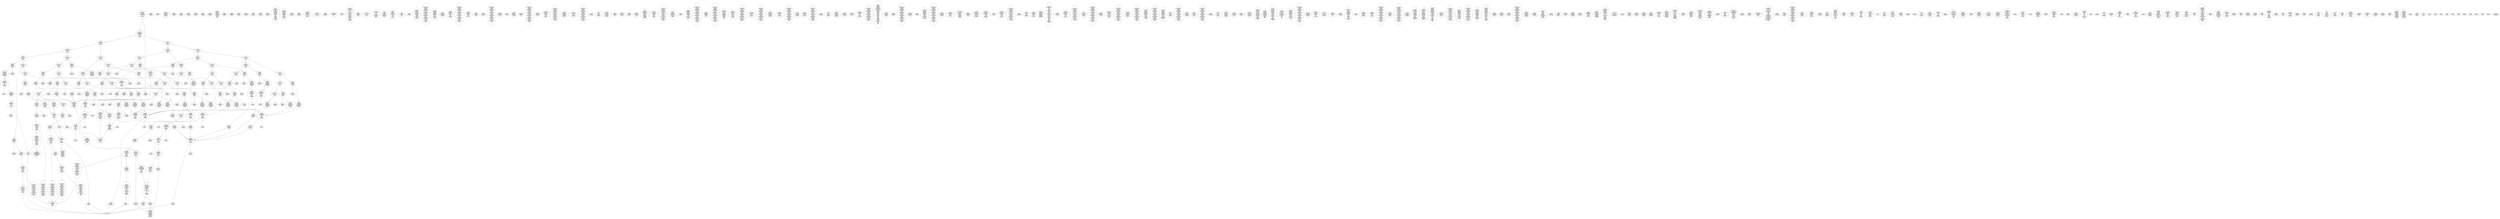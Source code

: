 /* Generated by GvGen v.1.0 (https://www.github.com/stricaud/gvgen) */

digraph G {
compound=true;
   node1 [label="[anywhere]"];
   node2 [label="# 0x0
PUSHX Data
PUSHX Data
MSTORE
PUSHX LogicData
CALLDATASIZE
LT
PUSHX Data
JUMPI
"];
   node3 [label="# 0xd
PUSHX Data
CALLDATALOAD
PUSHX BitData
SHR
PUSHX LogicData
GT
PUSHX Data
JUMPI
"];
   node4 [label="# 0x1e
PUSHX LogicData
GT
PUSHX Data
JUMPI
"];
   node5 [label="# 0x29
PUSHX LogicData
GT
PUSHX Data
JUMPI
"];
   node6 [label="# 0x34
PUSHX LogicData
GT
PUSHX Data
JUMPI
"];
   node7 [label="# 0x3f
PUSHX LogicData
EQ
PUSHX Data
JUMPI
"];
   node8 [label="# 0x4a
PUSHX LogicData
EQ
PUSHX Data
JUMPI
"];
   node9 [label="# 0x55
PUSHX LogicData
EQ
PUSHX Data
JUMPI
"];
   node10 [label="# 0x60
PUSHX Data
REVERT
"];
   node11 [label="# 0x64
JUMPDEST
PUSHX LogicData
EQ
PUSHX Data
JUMPI
"];
   node12 [label="# 0x70
PUSHX LogicData
EQ
PUSHX Data
JUMPI
"];
   node13 [label="# 0x7b
PUSHX Data
REVERT
"];
   node14 [label="# 0x7f
JUMPDEST
PUSHX LogicData
EQ
PUSHX Data
JUMPI
"];
   node15 [label="# 0x8b
PUSHX LogicData
EQ
PUSHX Data
JUMPI
"];
   node16 [label="# 0x96
PUSHX LogicData
EQ
PUSHX Data
JUMPI
"];
   node17 [label="# 0xa1
PUSHX LogicData
EQ
PUSHX Data
JUMPI
"];
   node18 [label="# 0xac
PUSHX Data
REVERT
"];
   node19 [label="# 0xb0
JUMPDEST
PUSHX LogicData
GT
PUSHX Data
JUMPI
"];
   node20 [label="# 0xbc
PUSHX LogicData
EQ
PUSHX Data
JUMPI
"];
   node21 [label="# 0xc7
PUSHX LogicData
EQ
PUSHX Data
JUMPI
"];
   node22 [label="# 0xd2
PUSHX LogicData
EQ
PUSHX Data
JUMPI
"];
   node23 [label="# 0xdd
PUSHX LogicData
EQ
PUSHX Data
JUMPI
"];
   node24 [label="# 0xe8
PUSHX Data
REVERT
"];
   node25 [label="# 0xec
JUMPDEST
PUSHX LogicData
EQ
PUSHX Data
JUMPI
"];
   node26 [label="# 0xf8
PUSHX LogicData
EQ
PUSHX Data
JUMPI
"];
   node27 [label="# 0x103
PUSHX LogicData
EQ
PUSHX Data
JUMPI
"];
   node28 [label="# 0x10e
PUSHX LogicData
EQ
PUSHX Data
JUMPI
"];
   node29 [label="# 0x119
PUSHX Data
REVERT
"];
   node30 [label="# 0x11d
JUMPDEST
PUSHX LogicData
GT
PUSHX Data
JUMPI
"];
   node31 [label="# 0x129
PUSHX LogicData
GT
PUSHX Data
JUMPI
"];
   node32 [label="# 0x134
PUSHX LogicData
EQ
PUSHX Data
JUMPI
"];
   node33 [label="# 0x13f
PUSHX LogicData
EQ
PUSHX Data
JUMPI
"];
   node34 [label="# 0x14a
PUSHX LogicData
EQ
PUSHX Data
JUMPI
"];
   node35 [label="# 0x155
PUSHX LogicData
EQ
PUSHX Data
JUMPI
"];
   node36 [label="# 0x160
PUSHX Data
REVERT
"];
   node37 [label="# 0x164
JUMPDEST
PUSHX LogicData
EQ
PUSHX Data
JUMPI
"];
   node38 [label="# 0x170
PUSHX LogicData
EQ
PUSHX Data
JUMPI
"];
   node39 [label="# 0x17b
PUSHX LogicData
EQ
PUSHX Data
JUMPI
"];
   node40 [label="# 0x186
PUSHX LogicData
EQ
PUSHX Data
JUMPI
"];
   node41 [label="# 0x191
PUSHX Data
REVERT
"];
   node42 [label="# 0x195
JUMPDEST
PUSHX LogicData
GT
PUSHX Data
JUMPI
"];
   node43 [label="# 0x1a1
PUSHX LogicData
EQ
PUSHX Data
JUMPI
"];
   node44 [label="# 0x1ac
PUSHX LogicData
EQ
PUSHX Data
JUMPI
"];
   node45 [label="# 0x1b7
PUSHX LogicData
EQ
PUSHX Data
JUMPI
"];
   node46 [label="# 0x1c2
PUSHX LogicData
EQ
PUSHX Data
JUMPI
"];
   node47 [label="# 0x1cd
PUSHX Data
REVERT
"];
   node48 [label="# 0x1d1
JUMPDEST
PUSHX LogicData
EQ
PUSHX Data
JUMPI
"];
   node49 [label="# 0x1dd
PUSHX LogicData
EQ
PUSHX Data
JUMPI
"];
   node50 [label="# 0x1e8
PUSHX LogicData
EQ
PUSHX Data
JUMPI
"];
   node51 [label="# 0x1f3
PUSHX LogicData
EQ
PUSHX Data
JUMPI
"];
   node52 [label="# 0x1fe
JUMPDEST
PUSHX Data
REVERT
"];
   node53 [label="# 0x203
JUMPDEST
CALLVALUE
ISZERO
PUSHX Data
JUMPI
"];
   node54 [label="# 0x20b
PUSHX Data
REVERT
"];
   node55 [label="# 0x20f
JUMPDEST
PUSHX Data
PUSHX Data
CALLDATASIZE
PUSHX Data
PUSHX Data
JUMP
"];
   node56 [label="# 0x21e
JUMPDEST
PUSHX Data
JUMP
"];
   node57 [label="# 0x223
JUMPDEST
PUSHX MemData
MLOAD
ISZERO
ISZERO
MSTORE
PUSHX ArithData
ADD
"];
   node58 [label="# 0x22f
JUMPDEST
PUSHX MemData
MLOAD
SUB
RETURN
"];
   node59 [label="# 0x238
JUMPDEST
CALLVALUE
ISZERO
PUSHX Data
JUMPI
"];
   node60 [label="# 0x240
PUSHX Data
REVERT
"];
   node61 [label="# 0x244
JUMPDEST
PUSHX Data
PUSHX Data
JUMP
"];
   node62 [label="# 0x24d
JUMPDEST
STOP
"];
   node63 [label="# 0x24f
JUMPDEST
CALLVALUE
ISZERO
PUSHX Data
JUMPI
"];
   node64 [label="# 0x257
PUSHX Data
REVERT
"];
   node65 [label="# 0x25b
JUMPDEST
PUSHX Data
PUSHX Data
JUMP
"];
   node66 [label="# 0x264
JUMPDEST
PUSHX MemData
MLOAD
PUSHX Data
PUSHX Data
JUMP
"];
   node67 [label="# 0x271
JUMPDEST
CALLVALUE
ISZERO
PUSHX Data
JUMPI
"];
   node68 [label="# 0x279
PUSHX Data
REVERT
"];
   node69 [label="# 0x27d
JUMPDEST
PUSHX Data
PUSHX Data
CALLDATASIZE
PUSHX Data
PUSHX Data
JUMP
"];
   node70 [label="# 0x28c
JUMPDEST
PUSHX Data
JUMP
"];
   node71 [label="# 0x291
JUMPDEST
PUSHX MemData
MLOAD
PUSHX BitData
AND
MSTORE
PUSHX ArithData
ADD
PUSHX Data
JUMP
"];
   node72 [label="# 0x2b6
JUMPDEST
CALLVALUE
ISZERO
PUSHX Data
JUMPI
"];
   node73 [label="# 0x2be
PUSHX Data
REVERT
"];
   node74 [label="# 0x2c2
JUMPDEST
PUSHX Data
PUSHX Data
CALLDATASIZE
PUSHX Data
PUSHX Data
JUMP
"];
   node75 [label="# 0x2d1
JUMPDEST
PUSHX Data
JUMP
"];
   node76 [label="# 0x2d6
JUMPDEST
CALLVALUE
ISZERO
PUSHX Data
JUMPI
"];
   node77 [label="# 0x2de
PUSHX Data
REVERT
"];
   node78 [label="# 0x2e2
JUMPDEST
PUSHX Data
PUSHX Data
JUMP
"];
   node79 [label="# 0x2eb
JUMPDEST
PUSHX MemData
MLOAD
MSTORE
PUSHX ArithData
ADD
PUSHX Data
JUMP
"];
   node80 [label="# 0x2f9
JUMPDEST
CALLVALUE
ISZERO
PUSHX Data
JUMPI
"];
   node81 [label="# 0x301
PUSHX Data
REVERT
"];
   node82 [label="# 0x305
JUMPDEST
PUSHX Data
PUSHX StorData
SLOAD
JUMP
"];
   node83 [label="# 0x30f
JUMPDEST
CALLVALUE
ISZERO
PUSHX Data
JUMPI
"];
   node84 [label="# 0x317
PUSHX Data
REVERT
"];
   node85 [label="# 0x31b
JUMPDEST
PUSHX Data
PUSHX Data
CALLDATASIZE
PUSHX Data
PUSHX Data
JUMP
"];
   node86 [label="# 0x32a
JUMPDEST
PUSHX Data
JUMP
"];
   node87 [label="# 0x32f
JUMPDEST
CALLVALUE
ISZERO
PUSHX Data
JUMPI
"];
   node88 [label="# 0x337
PUSHX Data
REVERT
"];
   node89 [label="# 0x33b
JUMPDEST
PUSHX Data
PUSHX Data
JUMP
"];
   node90 [label="# 0x345
JUMPDEST
CALLVALUE
ISZERO
PUSHX Data
JUMPI
"];
   node91 [label="# 0x34d
PUSHX Data
REVERT
"];
   node92 [label="# 0x351
JUMPDEST
PUSHX Data
PUSHX Data
CALLDATASIZE
PUSHX Data
PUSHX Data
JUMP
"];
   node93 [label="# 0x360
JUMPDEST
PUSHX Data
JUMP
"];
   node94 [label="# 0x365
JUMPDEST
CALLVALUE
ISZERO
PUSHX Data
JUMPI
"];
   node95 [label="# 0x36d
PUSHX Data
REVERT
"];
   node96 [label="# 0x371
JUMPDEST
PUSHX Data
PUSHX Data
JUMP
"];
   node97 [label="# 0x37a
JUMPDEST
CALLVALUE
ISZERO
PUSHX Data
JUMPI
"];
   node98 [label="# 0x382
PUSHX Data
REVERT
"];
   node99 [label="# 0x386
JUMPDEST
PUSHX Data
PUSHX Data
JUMP
"];
   node100 [label="# 0x38f
JUMPDEST
CALLVALUE
ISZERO
PUSHX Data
JUMPI
"];
   node101 [label="# 0x397
PUSHX Data
REVERT
"];
   node102 [label="# 0x39b
JUMPDEST
PUSHX Data
PUSHX Data
CALLDATASIZE
PUSHX Data
PUSHX Data
JUMP
"];
   node103 [label="# 0x3aa
JUMPDEST
PUSHX Data
JUMP
"];
   node104 [label="# 0x3af
JUMPDEST
CALLVALUE
ISZERO
PUSHX Data
JUMPI
"];
   node105 [label="# 0x3b7
PUSHX Data
REVERT
"];
   node106 [label="# 0x3bb
JUMPDEST
PUSHX Data
PUSHX Data
CALLDATASIZE
PUSHX Data
PUSHX Data
JUMP
"];
   node107 [label="# 0x3ca
JUMPDEST
PUSHX Data
JUMP
"];
   node108 [label="# 0x3cf
JUMPDEST
CALLVALUE
ISZERO
PUSHX Data
JUMPI
"];
   node109 [label="# 0x3d7
PUSHX Data
REVERT
"];
   node110 [label="# 0x3db
JUMPDEST
PUSHX Data
PUSHX Data
CALLDATASIZE
PUSHX Data
PUSHX Data
JUMP
"];
   node111 [label="# 0x3ea
JUMPDEST
PUSHX Data
PUSHX Data
MSTORE
PUSHX Data
MSTORE
PUSHX Data
SHA3
SLOAD
JUMP
"];
   node112 [label="# 0x3fc
JUMPDEST
CALLVALUE
ISZERO
PUSHX Data
JUMPI
"];
   node113 [label="# 0x404
PUSHX Data
REVERT
"];
   node114 [label="# 0x408
JUMPDEST
PUSHX StorData
SLOAD
PUSHX Data
DIV
PUSHX BitData
AND
PUSHX Data
JUMP
"];
   node115 [label="# 0x42c
JUMPDEST
CALLVALUE
ISZERO
PUSHX Data
JUMPI
"];
   node116 [label="# 0x434
PUSHX Data
REVERT
"];
   node117 [label="# 0x438
JUMPDEST
PUSHX Data
PUSHX Data
CALLDATASIZE
PUSHX Data
PUSHX Data
JUMP
"];
   node118 [label="# 0x447
JUMPDEST
PUSHX Data
JUMP
"];
   node119 [label="# 0x44c
JUMPDEST
CALLVALUE
ISZERO
PUSHX Data
JUMPI
"];
   node120 [label="# 0x454
PUSHX Data
REVERT
"];
   node121 [label="# 0x458
JUMPDEST
PUSHX Data
PUSHX Data
JUMP
"];
   node122 [label="# 0x467
JUMPDEST
CALLVALUE
ISZERO
PUSHX Data
JUMPI
"];
   node123 [label="# 0x46f
PUSHX Data
REVERT
"];
   node124 [label="# 0x473
JUMPDEST
PUSHX Data
PUSHX Data
CALLDATASIZE
PUSHX Data
PUSHX Data
JUMP
"];
   node125 [label="# 0x482
JUMPDEST
PUSHX Data
JUMP
"];
   node126 [label="# 0x487
JUMPDEST
CALLVALUE
ISZERO
PUSHX Data
JUMPI
"];
   node127 [label="# 0x48f
PUSHX Data
REVERT
"];
   node128 [label="# 0x493
JUMPDEST
PUSHX Data
PUSHX Data
JUMP
"];
   node129 [label="# 0x49c
JUMPDEST
CALLVALUE
ISZERO
PUSHX Data
JUMPI
"];
   node130 [label="# 0x4a4
PUSHX Data
REVERT
"];
   node131 [label="# 0x4a8
JUMPDEST
PUSHX StorData
SLOAD
PUSHX BitData
AND
PUSHX Data
JUMP
"];
   node132 [label="# 0x4c7
JUMPDEST
CALLVALUE
ISZERO
PUSHX Data
JUMPI
"];
   node133 [label="# 0x4cf
PUSHX Data
REVERT
"];
   node134 [label="# 0x4d3
JUMPDEST
PUSHX Data
PUSHX Data
JUMP
"];
   node135 [label="# 0x4dc
JUMPDEST
PUSHX Data
PUSHX Data
CALLDATASIZE
PUSHX Data
PUSHX Data
JUMP
"];
   node136 [label="# 0x4ea
JUMPDEST
PUSHX Data
JUMP
"];
   node137 [label="# 0x4ef
JUMPDEST
CALLVALUE
ISZERO
PUSHX Data
JUMPI
"];
   node138 [label="# 0x4f7
PUSHX Data
REVERT
"];
   node139 [label="# 0x4fb
JUMPDEST
PUSHX Data
PUSHX Data
CALLDATASIZE
PUSHX Data
PUSHX Data
JUMP
"];
   node140 [label="# 0x50a
JUMPDEST
PUSHX Data
JUMP
"];
   node141 [label="# 0x50f
JUMPDEST
CALLVALUE
ISZERO
PUSHX Data
JUMPI
"];
   node142 [label="# 0x517
PUSHX Data
REVERT
"];
   node143 [label="# 0x51b
JUMPDEST
PUSHX StorData
SLOAD
PUSHX Data
PUSHX BitData
AND
JUMP
"];
   node144 [label="# 0x529
JUMPDEST
CALLVALUE
ISZERO
PUSHX Data
JUMPI
"];
   node145 [label="# 0x531
PUSHX Data
REVERT
"];
   node146 [label="# 0x535
JUMPDEST
PUSHX Data
PUSHX Data
CALLDATASIZE
PUSHX Data
PUSHX Data
JUMP
"];
   node147 [label="# 0x544
JUMPDEST
PUSHX Data
JUMP
"];
   node148 [label="# 0x549
JUMPDEST
CALLVALUE
ISZERO
PUSHX Data
JUMPI
"];
   node149 [label="# 0x551
PUSHX Data
REVERT
"];
   node150 [label="# 0x555
JUMPDEST
PUSHX Data
PUSHX Data
CALLDATASIZE
PUSHX Data
PUSHX Data
JUMP
"];
   node151 [label="# 0x564
JUMPDEST
PUSHX Data
JUMP
"];
   node152 [label="# 0x569
JUMPDEST
CALLVALUE
ISZERO
PUSHX Data
JUMPI
"];
   node153 [label="# 0x571
PUSHX Data
REVERT
"];
   node154 [label="# 0x575
JUMPDEST
PUSHX Data
PUSHX Data
CALLDATASIZE
PUSHX Data
PUSHX Data
JUMP
"];
   node155 [label="# 0x584
JUMPDEST
PUSHX Data
JUMP
"];
   node156 [label="# 0x589
JUMPDEST
CALLVALUE
ISZERO
PUSHX Data
JUMPI
"];
   node157 [label="# 0x591
PUSHX Data
REVERT
"];
   node158 [label="# 0x595
JUMPDEST
PUSHX Data
PUSHX Data
CALLDATASIZE
PUSHX Data
PUSHX Data
JUMP
"];
   node159 [label="# 0x5a4
JUMPDEST
PUSHX BitData
AND
PUSHX Data
MSTORE
PUSHX Data
PUSHX Data
MSTORE
PUSHX Data
SHA3
AND
MSTORE
MSTORE
SHA3
SLOAD
PUSHX BitData
AND
JUMP
"];
   node160 [label="# 0x5df
JUMPDEST
CALLVALUE
ISZERO
PUSHX Data
JUMPI
"];
   node161 [label="# 0x5e7
PUSHX Data
REVERT
"];
   node162 [label="# 0x5eb
JUMPDEST
PUSHX Data
PUSHX Data
JUMP
"];
   node163 [label="# 0x5f4
JUMPDEST
CALLVALUE
ISZERO
PUSHX Data
JUMPI
"];
   node164 [label="# 0x5fc
PUSHX Data
REVERT
"];
   node165 [label="# 0x600
JUMPDEST
PUSHX Data
PUSHX Data
CALLDATASIZE
PUSHX Data
PUSHX Data
JUMP
"];
   node166 [label="# 0x60f
JUMPDEST
PUSHX Data
PUSHX Data
MSTORE
PUSHX Data
MSTORE
PUSHX Data
SHA3
SLOAD
PUSHX BitData
AND
JUMP
"];
   node167 [label="# 0x624
JUMPDEST
CALLVALUE
ISZERO
PUSHX Data
JUMPI
"];
   node168 [label="# 0x62c
PUSHX Data
REVERT
"];
   node169 [label="# 0x630
JUMPDEST
PUSHX Data
PUSHX Data
CALLDATASIZE
PUSHX Data
PUSHX Data
JUMP
"];
   node170 [label="# 0x63f
JUMPDEST
PUSHX Data
JUMP
"];
   node171 [label="# 0x644
JUMPDEST
PUSHX Data
PUSHX Data
CALLDATASIZE
PUSHX Data
PUSHX Data
JUMP
"];
   node172 [label="# 0x652
JUMPDEST
PUSHX Data
JUMP
"];
   node173 [label="# 0x657
JUMPDEST
PUSHX Data
PUSHX BitData
AND
PUSHX LogicData
EQ
PUSHX Data
JUMPI
"];
   node174 [label="# 0x6a4
PUSHX BitData
AND
PUSHX LogicData
EQ
"];
   node175 [label="# 0x6ea
JUMPDEST
PUSHX Data
JUMPI
"];
   node176 [label="# 0x6f0
PUSHX LogicData
PUSHX BitData
AND
EQ
"];
   node177 [label="# 0x736
JUMPDEST
JUMP
"];
   node178 [label="# 0x73c
JUMPDEST
PUSHX StorData
SLOAD
PUSHX BitData
AND
CALLER
EQ
PUSHX Data
JUMPI
"];
   node179 [label="# 0x75c
PUSHX MemData
MLOAD
PUSHX Data
MSTORE
PUSHX Data
PUSHX ArithData
ADD
MSTORE
PUSHX ArithData
ADD
MSTORE
PUSHX Data
PUSHX ArithData
ADD
MSTORE
PUSHX ArithData
ADD
"];
   node180 [label="# 0x7b9
JUMPDEST
PUSHX MemData
MLOAD
SUB
REVERT
"];
   node181 [label="# 0x7c2
JUMPDEST
PUSHX StorData
SLOAD
PUSHX BitData
AND
PUSHX BitData
OR
SSTORE
JUMP
"];
   node182 [label="# 0x7ef
JUMPDEST
PUSHX Data
PUSHX StorData
SLOAD
PUSHX Data
PUSHX Data
JUMP
"];
   node183 [label="# 0x7fe
JUMPDEST
PUSHX ArithData
ADD
PUSHX ArithData
DIV
MUL
PUSHX ArithData
ADD
PUSHX MemData
MLOAD
ADD
PUSHX Data
MSTORE
MSTORE
PUSHX ArithData
ADD
SLOAD
PUSHX Data
PUSHX Data
JUMP
"];
   node184 [label="# 0x82a
JUMPDEST
ISZERO
PUSHX Data
JUMPI
"];
   node185 [label="# 0x831
PUSHX LogicData
LT
PUSHX Data
JUMPI
"];
   node186 [label="# 0x839
PUSHX ArithData
SLOAD
DIV
MUL
MSTORE
PUSHX ArithData
ADD
PUSHX Data
JUMP
"];
   node187 [label="# 0x84c
JUMPDEST
ADD
PUSHX Data
MSTORE
PUSHX Data
PUSHX Data
SHA3
"];
   node188 [label="# 0x85a
JUMPDEST
SLOAD
MSTORE
PUSHX ArithData
ADD
PUSHX ArithData
ADD
GT
PUSHX Data
JUMPI
"];
   node189 [label="# 0x86e
SUB
PUSHX BitData
AND
ADD
"];
   node190 [label="# 0x877
JUMPDEST
JUMP
"];
   node191 [label="# 0x881
JUMPDEST
PUSHX Data
MSTORE
PUSHX Data
PUSHX Data
MSTORE
PUSHX Data
SHA3
SLOAD
PUSHX BitData
AND
PUSHX Data
JUMPI
"];
   node192 [label="# 0x8ab
PUSHX MemData
MLOAD
PUSHX Data
MSTORE
PUSHX Data
PUSHX ArithData
ADD
MSTORE
PUSHX Data
PUSHX ArithData
ADD
MSTORE
PUSHX Data
PUSHX ArithData
ADD
MSTORE
PUSHX Data
PUSHX ArithData
ADD
MSTORE
PUSHX ArithData
ADD
PUSHX Data
JUMP
"];
   node193 [label="# 0x932
JUMPDEST
PUSHX Data
MSTORE
PUSHX Data
PUSHX Data
MSTORE
PUSHX Data
SHA3
SLOAD
PUSHX BitData
AND
JUMP
"];
   node194 [label="# 0x95b
JUMPDEST
PUSHX Data
PUSHX Data
PUSHX Data
JUMP
"];
   node195 [label="# 0x966
JUMPDEST
PUSHX BitData
AND
PUSHX BitData
AND
EQ
ISZERO
PUSHX Data
JUMPI
"];
   node196 [label="# 0x99d
PUSHX MemData
MLOAD
PUSHX Data
MSTORE
PUSHX Data
PUSHX ArithData
ADD
MSTORE
PUSHX Data
PUSHX ArithData
ADD
MSTORE
PUSHX Data
PUSHX ArithData
ADD
MSTORE
PUSHX Data
PUSHX ArithData
ADD
MSTORE
PUSHX ArithData
ADD
PUSHX Data
JUMP
"];
   node197 [label="# 0xa24
JUMPDEST
CALLER
PUSHX BitData
AND
EQ
PUSHX Data
JUMPI
"];
   node198 [label="# 0xa43
PUSHX Data
CALLER
PUSHX Data
JUMP
"];
   node199 [label="# 0xa4d
JUMPDEST
PUSHX Data
JUMPI
"];
   node200 [label="# 0xa52
PUSHX MemData
MLOAD
PUSHX Data
MSTORE
PUSHX Data
PUSHX ArithData
ADD
MSTORE
PUSHX Data
PUSHX ArithData
ADD
MSTORE
PUSHX Data
PUSHX ArithData
ADD
MSTORE
PUSHX Data
PUSHX ArithData
ADD
MSTORE
PUSHX ArithData
ADD
PUSHX Data
JUMP
"];
   node201 [label="# 0xad9
JUMPDEST
PUSHX Data
PUSHX Data
JUMP
"];
   node202 [label="# 0xae3
JUMPDEST
JUMP
"];
   node203 [label="# 0xae8
JUMPDEST
PUSHX Data
CALLER
PUSHX Data
JUMP
"];
   node204 [label="# 0xaf2
JUMPDEST
PUSHX Data
JUMPI
"];
   node205 [label="# 0xaf7
PUSHX MemData
MLOAD
PUSHX Data
MSTORE
PUSHX Data
PUSHX ArithData
ADD
MSTORE
PUSHX Data
PUSHX ArithData
ADD
MSTORE
PUSHX Data
PUSHX ArithData
ADD
MSTORE
PUSHX Data
PUSHX ArithData
ADD
MSTORE
PUSHX ArithData
ADD
PUSHX Data
JUMP
"];
   node206 [label="# 0xb7e
JUMPDEST
PUSHX Data
PUSHX Data
JUMP
"];
   node207 [label="# 0xb89
JUMPDEST
PUSHX StorData
SLOAD
PUSHX BitData
AND
CALLER
EQ
PUSHX Data
JUMPI
"];
   node208 [label="# 0xba9
PUSHX MemData
MLOAD
PUSHX Data
MSTORE
PUSHX Data
PUSHX ArithData
ADD
MSTORE
PUSHX ArithData
ADD
MSTORE
PUSHX Data
PUSHX ArithData
ADD
MSTORE
PUSHX ArithData
ADD
PUSHX Data
JUMP
"];
   node209 [label="# 0xc0a
JUMPDEST
PUSHX Data
PUSHX StorData
SLOAD
PUSHX Data
PUSHX Data
JUMP
"];
   node210 [label="# 0xc1a
JUMPDEST
PUSHX LogicData
GT
ISZERO
PUSHX Data
JUMPI
"];
   node211 [label="# 0xc27
PUSHX MemData
MLOAD
PUSHX Data
MSTORE
PUSHX Data
PUSHX ArithData
ADD
MSTORE
PUSHX Data
PUSHX ArithData
ADD
MSTORE
PUSHX Data
PUSHX ArithData
ADD
MSTORE
PUSHX ArithData
ADD
PUSHX Data
JUMP
"];
   node212 [label="# 0xc88
JUMPDEST
PUSHX Data
"];
   node213 [label="# 0xc8b
JUMPDEST
LT
ISZERO
PUSHX Data
JUMPI
"];
   node214 [label="# 0xc94
PUSHX Data
CALLER
PUSHX StorData
SLOAD
PUSHX Data
PUSHX Data
JUMP
"];
   node215 [label="# 0xca5
JUMPDEST
PUSHX Data
JUMP
"];
   node216 [label="# 0xcaa
JUMPDEST
PUSHX Data
PUSHX Data
JUMP
"];
   node217 [label="# 0xcb4
JUMPDEST
PUSHX Data
JUMP
"];
   node218 [label="# 0xcbc
JUMPDEST
PUSHX Data
SSTORE
JUMP
"];
   node219 [label="# 0xcc3
JUMPDEST
PUSHX StorData
SLOAD
PUSHX BitData
AND
CALLER
EQ
PUSHX Data
JUMPI
"];
   node220 [label="# 0xce3
PUSHX MemData
MLOAD
PUSHX Data
MSTORE
PUSHX Data
PUSHX ArithData
ADD
MSTORE
PUSHX ArithData
ADD
MSTORE
PUSHX Data
PUSHX ArithData
ADD
MSTORE
PUSHX ArithData
ADD
PUSHX Data
JUMP
"];
   node221 [label="# 0xd44
JUMPDEST
PUSHX MemData
MLOAD
CALLER
SELFBALANCE
ISZERO
PUSHX ArithData
MUL
PUSHX Data
CALL
ISZERO
ISZERO
PUSHX Data
JUMPI
"];
   node222 [label="# 0xd67
RETURNDATASIZE
PUSHX Data
RETURNDATACOPY
RETURNDATASIZE
PUSHX Data
REVERT
"];
   node223 [label="# 0xd70
JUMPDEST
JUMP
"];
   node224 [label="# 0xd73
JUMPDEST
PUSHX StorData
SLOAD
PUSHX BitData
AND
CALLER
EQ
PUSHX Data
JUMPI
"];
   node225 [label="# 0xd93
PUSHX MemData
MLOAD
PUSHX Data
MSTORE
PUSHX Data
PUSHX ArithData
ADD
MSTORE
PUSHX ArithData
ADD
MSTORE
PUSHX Data
PUSHX ArithData
ADD
MSTORE
PUSHX ArithData
ADD
PUSHX Data
JUMP
"];
   node226 [label="# 0xdf4
JUMPDEST
PUSHX Data
PUSHX Data
JUMP
"];
   node227 [label="# 0xdfc
JUMPDEST
JUMP
"];
   node228 [label="# 0xdfe
JUMPDEST
PUSHX Data
PUSHX MemData
MLOAD
PUSHX ArithData
ADD
PUSHX Data
MSTORE
PUSHX Data
MSTORE
PUSHX Data
JUMP
"];
   node229 [label="# 0xe19
JUMPDEST
PUSHX StorData
SLOAD
PUSHX BitData
AND
CALLER
EQ
PUSHX Data
JUMPI
"];
   node230 [label="# 0xe39
PUSHX MemData
MLOAD
PUSHX Data
MSTORE
PUSHX Data
PUSHX ArithData
ADD
MSTORE
PUSHX ArithData
ADD
MSTORE
PUSHX Data
PUSHX ArithData
ADD
MSTORE
PUSHX ArithData
ADD
PUSHX Data
JUMP
"];
   node231 [label="# 0xe9a
JUMPDEST
MLOAD
PUSHX Data
PUSHX Data
PUSHX ArithData
ADD
PUSHX Data
JUMP
"];
   node232 [label="# 0xead
JUMPDEST
JUMP
"];
   node233 [label="# 0xeb1
JUMPDEST
PUSHX Data
MSTORE
PUSHX Data
PUSHX Data
MSTORE
PUSHX Data
SHA3
SLOAD
PUSHX BitData
AND
PUSHX Data
JUMPI
"];
   node234 [label="# 0xedc
PUSHX MemData
MLOAD
PUSHX Data
MSTORE
PUSHX Data
PUSHX ArithData
ADD
MSTORE
PUSHX Data
PUSHX ArithData
ADD
MSTORE
PUSHX Data
PUSHX ArithData
ADD
MSTORE
PUSHX Data
PUSHX ArithData
ADD
MSTORE
PUSHX ArithData
ADD
PUSHX Data
JUMP
"];
   node235 [label="# 0xf63
JUMPDEST
PUSHX Data
PUSHX BitData
AND
PUSHX Data
JUMPI
"];
   node236 [label="# 0xf81
PUSHX MemData
MLOAD
PUSHX Data
MSTORE
PUSHX Data
PUSHX ArithData
ADD
MSTORE
PUSHX Data
PUSHX ArithData
ADD
MSTORE
PUSHX Data
PUSHX ArithData
ADD
MSTORE
PUSHX Data
PUSHX ArithData
ADD
MSTORE
PUSHX ArithData
ADD
PUSHX Data
JUMP
"];
   node237 [label="# 0x1008
JUMPDEST
PUSHX BitData
AND
PUSHX Data
MSTORE
PUSHX Data
PUSHX Data
MSTORE
PUSHX Data
SHA3
SLOAD
JUMP
"];
   node238 [label="# 0x1031
JUMPDEST
PUSHX StorData
SLOAD
PUSHX BitData
AND
CALLER
EQ
PUSHX Data
JUMPI
"];
   node239 [label="# 0x1051
PUSHX MemData
MLOAD
PUSHX Data
MSTORE
PUSHX Data
PUSHX ArithData
ADD
MSTORE
PUSHX ArithData
ADD
MSTORE
PUSHX Data
PUSHX ArithData
ADD
MSTORE
PUSHX ArithData
ADD
PUSHX Data
JUMP
"];
   node240 [label="# 0x10b2
JUMPDEST
PUSHX Data
PUSHX Data
PUSHX Data
JUMP
"];
   node241 [label="# 0x10bc
JUMPDEST
PUSHX Data
PUSHX StorData
SLOAD
PUSHX Data
PUSHX Data
JUMP
"];
   node242 [label="# 0x10cb
JUMPDEST
PUSHX StorData
SLOAD
PUSHX Data
DIV
PUSHX BitData
AND
ISZERO
PUSHX Data
JUMPI
"];
   node243 [label="# 0x10ef
PUSHX MemData
MLOAD
PUSHX Data
MSTORE
PUSHX Data
PUSHX ArithData
ADD
MSTORE
PUSHX Data
PUSHX ArithData
ADD
MSTORE
PUSHX Data
PUSHX ArithData
ADD
MSTORE
PUSHX ArithData
ADD
PUSHX Data
JUMP
"];
   node244 [label="# 0x1150
JUMPDEST
PUSHX LogicData
GT
ISZERO
PUSHX Data
JUMPI
"];
   node245 [label="# 0x115a
PUSHX MemData
MLOAD
PUSHX Data
MSTORE
PUSHX Data
PUSHX ArithData
ADD
MSTORE
PUSHX Data
PUSHX ArithData
ADD
MSTORE
PUSHX Data
PUSHX ArithData
ADD
MSTORE
PUSHX ArithData
ADD
PUSHX Data
JUMP
"];
   node246 [label="# 0x11bb
JUMPDEST
PUSHX Data
PUSHX StorData
SLOAD
PUSHX Data
PUSHX Data
JUMP
"];
   node247 [label="# 0x11cb
JUMPDEST
PUSHX LogicData
GT
ISZERO
PUSHX Data
JUMPI
"];
   node248 [label="# 0x11d8
PUSHX MemData
MLOAD
PUSHX Data
MSTORE
PUSHX Data
PUSHX ArithData
ADD
MSTORE
PUSHX Data
PUSHX ArithData
ADD
MSTORE
PUSHX Data
PUSHX ArithData
ADD
MSTORE
PUSHX ArithData
ADD
PUSHX Data
JUMP
"];
   node249 [label="# 0x1239
JUMPDEST
PUSHX Data
PUSHX Data
PUSHX Data
JUMP
"];
   node250 [label="# 0x124a
JUMPDEST
CALLVALUE
EQ
PUSHX Data
JUMPI
"];
   node251 [label="# 0x1251
PUSHX MemData
MLOAD
PUSHX Data
MSTORE
PUSHX Data
PUSHX ArithData
ADD
MSTORE
PUSHX Data
PUSHX ArithData
ADD
MSTORE
PUSHX Data
PUSHX ArithData
ADD
MSTORE
PUSHX ArithData
ADD
PUSHX Data
JUMP
"];
   node252 [label="# 0x12b2
JUMPDEST
PUSHX Data
"];
   node253 [label="# 0x12b5
JUMPDEST
LT
ISZERO
PUSHX Data
JUMPI
"];
   node254 [label="# 0x12be
PUSHX Data
CALLER
PUSHX StorData
SLOAD
PUSHX Data
PUSHX Data
JUMP
"];
   node255 [label="# 0x12cf
JUMPDEST
PUSHX Data
PUSHX Data
JUMP
"];
   node256 [label="# 0x12d9
JUMPDEST
PUSHX Data
JUMP
"];
   node257 [label="# 0x12e1
JUMPDEST
PUSHX BitData
AND
CALLER
EQ
ISZERO
PUSHX Data
JUMPI
"];
   node258 [label="# 0x1300
PUSHX MemData
MLOAD
PUSHX Data
MSTORE
PUSHX Data
PUSHX ArithData
ADD
MSTORE
PUSHX Data
PUSHX ArithData
ADD
MSTORE
PUSHX Data
PUSHX ArithData
ADD
MSTORE
PUSHX ArithData
ADD
PUSHX Data
JUMP
"];
   node259 [label="# 0x1361
JUMPDEST
CALLER
PUSHX Data
MSTORE
PUSHX Data
PUSHX ArithData
MSTORE
PUSHX MemData
SHA3
PUSHX BitData
AND
MSTORE
MSTORE
SHA3
SLOAD
PUSHX BitData
AND
ISZERO
ISZERO
OR
SSTORE
MLOAD
MSTORE
PUSHX Data
ADD
PUSHX MemData
MLOAD
SUB
LOGX
JUMP
"];
   node260 [label="# 0x13f8
JUMPDEST
PUSHX Data
CALLER
PUSHX Data
JUMP
"];
   node261 [label="# 0x1402
JUMPDEST
PUSHX Data
JUMPI
"];
   node262 [label="# 0x1407
PUSHX MemData
MLOAD
PUSHX Data
MSTORE
PUSHX Data
PUSHX ArithData
ADD
MSTORE
PUSHX Data
PUSHX ArithData
ADD
MSTORE
PUSHX Data
PUSHX ArithData
ADD
MSTORE
PUSHX Data
PUSHX ArithData
ADD
MSTORE
PUSHX ArithData
ADD
PUSHX Data
JUMP
"];
   node263 [label="# 0x148e
JUMPDEST
PUSHX Data
PUSHX Data
JUMP
"];
   node264 [label="# 0x149a
JUMPDEST
JUMP
"];
   node265 [label="# 0x14a0
JUMPDEST
PUSHX Data
MSTORE
PUSHX Data
PUSHX Data
MSTORE
PUSHX Data
SHA3
SLOAD
PUSHX Data
PUSHX BitData
AND
PUSHX Data
JUMPI
"];
   node266 [label="# 0x14cd
PUSHX MemData
MLOAD
PUSHX Data
MSTORE
PUSHX Data
PUSHX ArithData
ADD
MSTORE
PUSHX Data
PUSHX ArithData
ADD
MSTORE
PUSHX Data
PUSHX ArithData
ADD
MSTORE
PUSHX Data
PUSHX ArithData
ADD
MSTORE
PUSHX ArithData
ADD
PUSHX Data
JUMP
"];
   node267 [label="# 0x1554
JUMPDEST
PUSHX Data
PUSHX Data
PUSHX Data
JUMP
"];
   node268 [label="# 0x155e
JUMPDEST
PUSHX LogicData
MLOAD
GT
PUSHX Data
JUMPI
"];
   node269 [label="# 0x156a
PUSHX MemData
MLOAD
PUSHX ArithData
ADD
PUSHX Data
MSTORE
PUSHX Data
MSTORE
PUSHX Data
JUMP
"];
   node270 [label="# 0x157e
JUMPDEST
PUSHX Data
PUSHX Data
JUMP
"];
   node271 [label="# 0x1588
JUMPDEST
PUSHX MemData
MLOAD
PUSHX ArithData
ADD
PUSHX Data
PUSHX Data
JUMP
"];
   node272 [label="# 0x1599
JUMPDEST
PUSHX MemData
MLOAD
PUSHX ArithData
SUB
SUB
MSTORE
PUSHX Data
MSTORE
"];
   node273 [label="# 0x15a9
JUMPDEST
JUMP
"];
   node274 [label="# 0x15b0
JUMPDEST
PUSHX StorData
SLOAD
PUSHX BitData
AND
CALLER
EQ
PUSHX Data
JUMPI
"];
   node275 [label="# 0x15d0
PUSHX MemData
MLOAD
PUSHX Data
MSTORE
PUSHX Data
PUSHX ArithData
ADD
MSTORE
PUSHX ArithData
ADD
MSTORE
PUSHX Data
PUSHX ArithData
ADD
MSTORE
PUSHX ArithData
ADD
PUSHX Data
JUMP
"];
   node276 [label="# 0x1631
JUMPDEST
PUSHX Data
"];
   node277 [label="# 0x1634
JUMPDEST
MLOAD
LT
ISZERO
PUSHX Data
JUMPI
"];
   node278 [label="# 0x163e
PUSHX Data
PUSHX Data
PUSHX Data
MLOAD
LT
PUSHX Data
JUMPI
"];
   node279 [label="# 0x164e
PUSHX Data
PUSHX Data
MSTORE
PUSHX Data
PUSHX Data
MSTORE
PUSHX Data
PUSHX Data
REVERT
"];
   node280 [label="# 0x167c
JUMPDEST
PUSHX ArithData
MUL
ADD
ADD
MLOAD
PUSHX BitData
AND
MSTORE
ADD
MSTORE
PUSHX ArithData
ADD
PUSHX Data
SHA3
SLOAD
PUSHX BitData
AND
ISZERO
ISZERO
OR
SSTORE
PUSHX Data
PUSHX Data
JUMP
"];
   node281 [label="# 0x16e3
JUMPDEST
PUSHX Data
JUMP
"];
   node282 [label="# 0x16eb
JUMPDEST
PUSHX StorData
SLOAD
PUSHX BitData
AND
CALLER
EQ
PUSHX Data
JUMPI
"];
   node283 [label="# 0x170b
PUSHX MemData
MLOAD
PUSHX Data
MSTORE
PUSHX Data
PUSHX ArithData
ADD
MSTORE
PUSHX ArithData
ADD
MSTORE
PUSHX Data
PUSHX ArithData
ADD
MSTORE
PUSHX ArithData
ADD
PUSHX Data
JUMP
"];
   node284 [label="# 0x176c
JUMPDEST
PUSHX BitData
AND
PUSHX Data
JUMPI
"];
   node285 [label="# 0x1788
PUSHX MemData
MLOAD
PUSHX Data
MSTORE
PUSHX Data
PUSHX ArithData
ADD
MSTORE
PUSHX Data
PUSHX ArithData
ADD
MSTORE
PUSHX Data
PUSHX ArithData
ADD
MSTORE
PUSHX Data
PUSHX ArithData
ADD
MSTORE
PUSHX ArithData
ADD
PUSHX Data
JUMP
"];
   node286 [label="# 0x180f
JUMPDEST
PUSHX Data
PUSHX Data
JUMP
"];
   node287 [label="# 0x1818
JUMPDEST
PUSHX StorData
SLOAD
PUSHX Data
DIV
PUSHX BitData
AND
PUSHX Data
JUMPI
"];
   node288 [label="# 0x183b
PUSHX MemData
MLOAD
PUSHX Data
MSTORE
PUSHX Data
PUSHX ArithData
ADD
MSTORE
PUSHX Data
PUSHX ArithData
ADD
MSTORE
PUSHX Data
PUSHX ArithData
ADD
MSTORE
PUSHX ArithData
ADD
PUSHX Data
JUMP
"];
   node289 [label="# 0x189c
JUMPDEST
PUSHX StorData
SLOAD
PUSHX BitData
AND
PUSHX Data
JUMPI
"];
   node290 [label="# 0x18a7
PUSHX MemData
MLOAD
PUSHX Data
MSTORE
PUSHX Data
PUSHX ArithData
ADD
MSTORE
PUSHX Data
PUSHX ArithData
ADD
MSTORE
PUSHX Data
PUSHX ArithData
ADD
MSTORE
PUSHX ArithData
ADD
PUSHX Data
JUMP
"];
   node291 [label="# 0x1908
JUMPDEST
CALLER
PUSHX Data
MSTORE
PUSHX Data
PUSHX Data
MSTORE
PUSHX Data
SHA3
SLOAD
PUSHX BitData
AND
PUSHX Data
JUMPI
"];
   node292 [label="# 0x1920
PUSHX MemData
MLOAD
PUSHX Data
MSTORE
PUSHX Data
PUSHX ArithData
ADD
MSTORE
PUSHX Data
PUSHX ArithData
ADD
MSTORE
PUSHX Data
PUSHX ArithData
ADD
MSTORE
PUSHX ArithData
ADD
PUSHX Data
JUMP
"];
   node293 [label="# 0x1981
JUMPDEST
CALLER
PUSHX Data
MSTORE
PUSHX Data
PUSHX Data
MSTORE
PUSHX Data
SHA3
SLOAD
PUSHX Data
PUSHX Data
PUSHX Data
JUMP
"];
   node294 [label="# 0x199f
JUMPDEST
GT
ISZERO
PUSHX Data
JUMPI
"];
   node295 [label="# 0x19a6
PUSHX MemData
MLOAD
PUSHX Data
MSTORE
PUSHX Data
PUSHX ArithData
ADD
MSTORE
PUSHX Data
PUSHX ArithData
ADD
MSTORE
PUSHX Data
PUSHX ArithData
ADD
MSTORE
PUSHX ArithData
ADD
PUSHX Data
JUMP
"];
   node296 [label="# 0x1a07
JUMPDEST
PUSHX Data
PUSHX Data
PUSHX Data
JUMP
"];
   node297 [label="# 0x1a18
JUMPDEST
CALLVALUE
EQ
PUSHX Data
JUMPI
"];
   node298 [label="# 0x1a1f
PUSHX MemData
MLOAD
PUSHX Data
MSTORE
PUSHX Data
PUSHX ArithData
ADD
MSTORE
PUSHX Data
PUSHX ArithData
ADD
MSTORE
PUSHX Data
PUSHX ArithData
ADD
MSTORE
PUSHX ArithData
ADD
PUSHX Data
JUMP
"];
   node299 [label="# 0x1a80
JUMPDEST
PUSHX Data
"];
   node300 [label="# 0x1a83
JUMPDEST
LT
ISZERO
PUSHX Data
JUMPI
"];
   node301 [label="# 0x1a8c
PUSHX Data
CALLER
PUSHX StorData
SLOAD
PUSHX Data
PUSHX Data
JUMP
"];
   node302 [label="# 0x1a9d
JUMPDEST
PUSHX Data
PUSHX Data
JUMP
"];
   node303 [label="# 0x1aa7
JUMPDEST
PUSHX Data
JUMP
"];
   node304 [label="# 0x1aaf
JUMPDEST
PUSHX StorData
SLOAD
PUSHX Data
PUSHX Data
JUMP
"];
   node305 [label="# 0x1abe
JUMPDEST
PUSHX Data
SSTORE
CALLER
PUSHX Data
MSTORE
PUSHX Data
PUSHX Data
MSTORE
PUSHX Data
SHA3
SLOAD
PUSHX Data
PUSHX Data
JUMP
"];
   node306 [label="# 0x1adc
JUMPDEST
CALLER
PUSHX Data
MSTORE
PUSHX Data
PUSHX Data
MSTORE
PUSHX Data
SHA3
SSTORE
JUMP
"];
   node307 [label="# 0x1aef
JUMPDEST
PUSHX Data
MSTORE
PUSHX Data
PUSHX Data
MSTORE
PUSHX Data
SHA3
SLOAD
PUSHX BitData
AND
PUSHX BitData
AND
OR
SSTORE
PUSHX Data
PUSHX Data
JUMP
"];
   node308 [label="# 0x1b49
JUMPDEST
PUSHX BitData
AND
PUSHX Data
PUSHX MemData
MLOAD
PUSHX MemData
MLOAD
SUB
LOGX
JUMP
"];
   node309 [label="# 0x1b8f
JUMPDEST
PUSHX Data
MSTORE
PUSHX Data
PUSHX Data
MSTORE
PUSHX Data
SHA3
SLOAD
PUSHX BitData
AND
PUSHX Data
JUMPI
"];
   node310 [label="# 0x1bb9
PUSHX MemData
MLOAD
PUSHX Data
MSTORE
PUSHX Data
PUSHX ArithData
ADD
MSTORE
PUSHX Data
PUSHX ArithData
ADD
MSTORE
PUSHX Data
PUSHX ArithData
ADD
MSTORE
PUSHX Data
PUSHX ArithData
ADD
MSTORE
PUSHX ArithData
ADD
PUSHX Data
JUMP
"];
   node311 [label="# 0x1c40
JUMPDEST
PUSHX Data
PUSHX Data
PUSHX Data
JUMP
"];
   node312 [label="# 0x1c4b
JUMPDEST
PUSHX BitData
AND
PUSHX BitData
AND
EQ
PUSHX Data
JUMPI
"];
   node313 [label="# 0x1c82
PUSHX BitData
AND
PUSHX Data
PUSHX Data
JUMP
"];
   node314 [label="# 0x1ca2
JUMPDEST
PUSHX BitData
AND
EQ
"];
   node315 [label="# 0x1cba
JUMPDEST
PUSHX Data
JUMPI
"];
   node316 [label="# 0x1cc0
PUSHX BitData
AND
PUSHX Data
MSTORE
PUSHX Data
PUSHX Data
MSTORE
PUSHX Data
SHA3
AND
MSTORE
MSTORE
SHA3
SLOAD
PUSHX BitData
AND
"];
   node317 [label="# 0x1cf7
JUMPDEST
JUMP
"];
   node318 [label="# 0x1cff
JUMPDEST
PUSHX BitData
AND
PUSHX Data
PUSHX Data
JUMP
"];
   node319 [label="# 0x1d1f
JUMPDEST
PUSHX BitData
AND
EQ
PUSHX Data
JUMPI
"];
   node320 [label="# 0x1d3b
PUSHX MemData
MLOAD
PUSHX Data
MSTORE
PUSHX Data
PUSHX ArithData
ADD
MSTORE
PUSHX Data
PUSHX ArithData
ADD
MSTORE
PUSHX Data
PUSHX ArithData
ADD
MSTORE
PUSHX Data
PUSHX ArithData
ADD
MSTORE
PUSHX ArithData
ADD
PUSHX Data
JUMP
"];
   node321 [label="# 0x1dc2
JUMPDEST
PUSHX BitData
AND
PUSHX Data
JUMPI
"];
   node322 [label="# 0x1dde
PUSHX MemData
MLOAD
PUSHX Data
MSTORE
PUSHX Data
PUSHX ArithData
ADD
MSTORE
PUSHX ArithData
ADD
MSTORE
PUSHX Data
PUSHX ArithData
ADD
MSTORE
PUSHX Data
PUSHX ArithData
ADD
MSTORE
PUSHX ArithData
ADD
PUSHX Data
JUMP
"];
   node323 [label="# 0x1e64
JUMPDEST
PUSHX Data
PUSHX Data
PUSHX Data
JUMP
"];
   node324 [label="# 0x1e6f
JUMPDEST
PUSHX BitData
AND
PUSHX Data
MSTORE
PUSHX Data
PUSHX Data
MSTORE
PUSHX Data
SHA3
SLOAD
PUSHX Data
PUSHX Data
PUSHX Data
JUMP
"];
   node325 [label="# 0x1ea5
JUMPDEST
SSTORE
PUSHX BitData
AND
PUSHX Data
MSTORE
PUSHX Data
PUSHX Data
MSTORE
PUSHX Data
SHA3
SLOAD
PUSHX Data
PUSHX Data
PUSHX Data
JUMP
"];
   node326 [label="# 0x1ee0
JUMPDEST
SSTORE
PUSHX Data
MSTORE
PUSHX Data
PUSHX Data
MSTORE
PUSHX MemData
SHA3
SLOAD
PUSHX BitData
AND
PUSHX BitData
AND
OR
SSTORE
MLOAD
AND
PUSHX Data
LOGX
JUMP
"];
   node327 [label="# 0x1f66
JUMPDEST
PUSHX BitData
AND
PUSHX Data
JUMPI
"];
   node328 [label="# 0x1f82
PUSHX MemData
MLOAD
PUSHX Data
MSTORE
PUSHX Data
PUSHX ArithData
ADD
MSTORE
PUSHX ArithData
ADD
MSTORE
PUSHX Data
PUSHX ArithData
ADD
MSTORE
PUSHX ArithData
ADD
PUSHX Data
JUMP
"];
   node329 [label="# 0x1fe3
JUMPDEST
PUSHX Data
MSTORE
PUSHX Data
PUSHX Data
MSTORE
PUSHX Data
SHA3
SLOAD
PUSHX BitData
AND
ISZERO
PUSHX Data
JUMPI
"];
   node330 [label="# 0x200e
PUSHX MemData
MLOAD
PUSHX Data
MSTORE
PUSHX Data
PUSHX ArithData
ADD
MSTORE
PUSHX Data
PUSHX ArithData
ADD
MSTORE
PUSHX Data
PUSHX ArithData
ADD
MSTORE
PUSHX ArithData
ADD
PUSHX Data
JUMP
"];
   node331 [label="# 0x206f
JUMPDEST
PUSHX BitData
AND
PUSHX Data
MSTORE
PUSHX Data
PUSHX Data
MSTORE
PUSHX Data
SHA3
SLOAD
PUSHX Data
PUSHX Data
PUSHX Data
JUMP
"];
   node332 [label="# 0x20a5
JUMPDEST
SSTORE
PUSHX Data
MSTORE
PUSHX Data
PUSHX Data
MSTORE
PUSHX MemData
SHA3
SLOAD
PUSHX BitData
AND
PUSHX BitData
AND
OR
SSTORE
MLOAD
PUSHX Data
LOGX
JUMP
"];
   node333 [label="# 0x2128
JUMPDEST
PUSHX StorData
SLOAD
PUSHX Data
DIV
PUSHX BitData
AND
PUSHX Data
JUMPI
"];
   node334 [label="# 0x214b
PUSHX MemData
MLOAD
PUSHX Data
MSTORE
PUSHX Data
PUSHX ArithData
ADD
MSTORE
PUSHX Data
PUSHX ArithData
ADD
MSTORE
PUSHX Data
PUSHX ArithData
ADD
MSTORE
PUSHX ArithData
ADD
PUSHX Data
JUMP
"];
   node335 [label="# 0x21ac
JUMPDEST
PUSHX StorData
SLOAD
PUSHX BitData
AND
SSTORE
PUSHX MemData
MLOAD
CALLER
MSTORE
MLOAD
PUSHX Data
SUB
PUSHX ArithData
ADD
LOGX
JUMP
"];
   node336 [label="# 0x2209
JUMPDEST
PUSHX StorData
SLOAD
PUSHX BitData
AND
PUSHX BitData
AND
OR
SSTORE
PUSHX MemData
MLOAD
AND
PUSHX Data
PUSHX Data
LOGX
JUMP
"];
   node337 [label="# 0x2280
JUMPDEST
PUSHX Data
PUSHX Data
JUMP
"];
   node338 [label="# 0x228b
JUMPDEST
PUSHX Data
PUSHX Data
JUMP
"];
   node339 [label="# 0x2297
JUMPDEST
PUSHX Data
JUMPI
"];
   node340 [label="# 0x229c
PUSHX MemData
MLOAD
PUSHX Data
MSTORE
PUSHX Data
PUSHX ArithData
ADD
MSTORE
PUSHX Data
PUSHX ArithData
ADD
MSTORE
PUSHX Data
PUSHX ArithData
ADD
MSTORE
PUSHX Data
PUSHX ArithData
ADD
MSTORE
PUSHX ArithData
ADD
PUSHX Data
JUMP
"];
   node341 [label="# 0x2323
JUMPDEST
PUSHX Data
PUSHX StorData
SLOAD
PUSHX Data
PUSHX Data
JUMP
"];
   node342 [label="# 0x2332
JUMPDEST
PUSHX Data
PUSHX Data
JUMPI
"];
   node343 [label="# 0x233a
PUSHX Data
MLOAD
ADD
MSTORE
PUSHX Data
MSTORE
PUSHX Data
PUSHX ArithData
ADD
MSTORE
JUMP
"];
   node344 [label="# 0x2372
JUMPDEST
PUSHX Data
"];
   node345 [label="# 0x2376
JUMPDEST
ISZERO
PUSHX Data
JUMPI
"];
   node346 [label="# 0x237d
PUSHX Data
PUSHX Data
JUMP
"];
   node347 [label="# 0x2386
JUMPDEST
PUSHX Data
PUSHX Data
PUSHX Data
JUMP
"];
   node348 [label="# 0x2395
JUMPDEST
PUSHX Data
JUMP
"];
   node349 [label="# 0x239c
JUMPDEST
PUSHX Data
PUSHX LogicData
GT
ISZERO
PUSHX Data
JUMPI
"];
   node350 [label="# 0x23b0
PUSHX Data
PUSHX Data
MSTORE
PUSHX Data
PUSHX Data
MSTORE
PUSHX Data
PUSHX Data
REVERT
"];
   node351 [label="# 0x23de
JUMPDEST
PUSHX MemData
MLOAD
MSTORE
PUSHX ArithData
ADD
PUSHX BitData
NOT
AND
PUSHX ArithData
ADD
ADD
PUSHX Data
MSTORE
ISZERO
PUSHX Data
JUMPI
"];
   node352 [label="# 0x23fc
PUSHX ArithData
ADD
CALLDATASIZE
CALLDATACOPY
ADD
"];
   node353 [label="# 0x2408
JUMPDEST
"];
   node354 [label="# 0x240c
JUMPDEST
ISZERO
PUSHX Data
JUMPI
"];
   node355 [label="# 0x2413
PUSHX Data
PUSHX Data
PUSHX Data
JUMP
"];
   node356 [label="# 0x241d
JUMPDEST
PUSHX Data
PUSHX Data
PUSHX Data
JUMP
"];
   node357 [label="# 0x242a
JUMPDEST
PUSHX Data
PUSHX Data
PUSHX Data
JUMP
"];
   node358 [label="# 0x2435
JUMPDEST
PUSHX BitData
SHL
MLOAD
LT
PUSHX Data
JUMPI
"];
   node359 [label="# 0x2443
PUSHX Data
PUSHX Data
MSTORE
PUSHX Data
PUSHX Data
MSTORE
PUSHX Data
PUSHX Data
REVERT
"];
   node360 [label="# 0x2471
JUMPDEST
PUSHX ArithData
ADD
ADD
PUSHX BitData
NOT
AND
PUSHX BitData
BYTE
MSTORE8
PUSHX Data
PUSHX Data
PUSHX Data
JUMP
"];
   node361 [label="# 0x24ab
JUMPDEST
PUSHX Data
JUMP
"];
   node362 [label="# 0x24b2
JUMPDEST
PUSHX Data
PUSHX BitData
AND
EXTCODESIZE
ISZERO
PUSHX Data
JUMPI
"];
   node363 [label="# 0x24d2
PUSHX MemData
MLOAD
PUSHX Data
MSTORE
PUSHX BitData
AND
PUSHX Data
PUSHX Data
CALLER
PUSHX ArithData
ADD
PUSHX Data
JUMP
"];
   node364 [label="# 0x2529
JUMPDEST
PUSHX Data
PUSHX MemData
MLOAD
SUB
PUSHX Data
EXTCODESIZE
ISZERO
ISZERO
PUSHX Data
JUMPI
"];
   node365 [label="# 0x253f
PUSHX Data
REVERT
"];
   node366 [label="# 0x2543
JUMPDEST
GAS
CALL
ISZERO
PUSHX Data
JUMPI
"];
   node367 [label="# 0x2551
PUSHX MemData
MLOAD
PUSHX ArithData
RETURNDATASIZE
ADD
PUSHX BitData
AND
ADD
MSTORE
PUSHX Data
ADD
PUSHX Data
JUMP
"];
   node368 [label="# 0x258e
JUMPDEST
PUSHX Data
"];
   node369 [label="# 0x2591
JUMPDEST
PUSHX Data
JUMPI
"];
   node370 [label="# 0x2596
RETURNDATASIZE
ISZERO
PUSHX Data
JUMPI
"];
   node371 [label="# 0x259e
PUSHX MemData
MLOAD
PUSHX BitData
NOT
PUSHX ArithData
RETURNDATASIZE
ADD
AND
ADD
PUSHX Data
MSTORE
RETURNDATASIZE
MSTORE
RETURNDATASIZE
PUSHX Data
PUSHX ArithData
ADD
RETURNDATACOPY
PUSHX Data
JUMP
"];
   node372 [label="# 0x25bf
JUMPDEST
PUSHX Data
"];
   node373 [label="# 0x25c4
JUMPDEST
MLOAD
PUSHX Data
JUMPI
"];
   node374 [label="# 0x25cc
PUSHX MemData
MLOAD
PUSHX Data
MSTORE
PUSHX Data
PUSHX ArithData
ADD
MSTORE
PUSHX Data
PUSHX ArithData
ADD
MSTORE
PUSHX Data
PUSHX ArithData
ADD
MSTORE
PUSHX Data
PUSHX ArithData
ADD
MSTORE
PUSHX ArithData
ADD
PUSHX Data
JUMP
"];
   node375 [label="# 0x2653
JUMPDEST
MLOAD
PUSHX ArithData
ADD
REVERT
"];
   node376 [label="# 0x265b
JUMPDEST
PUSHX BitData
AND
PUSHX LogicData
EQ
PUSHX Data
JUMP
"];
   node377 [label="# 0x26a6
JUMPDEST
PUSHX Data
JUMP
"];
   node378 [label="# 0x26b1
JUMPDEST
SLOAD
PUSHX Data
PUSHX Data
JUMP
"];
   node379 [label="# 0x26bd
JUMPDEST
PUSHX Data
MSTORE
PUSHX Data
PUSHX Data
SHA3
PUSHX ArithData
ADD
PUSHX Data
DIV
ADD
PUSHX Data
JUMPI
"];
   node380 [label="# 0x26d7
PUSHX Data
SSTORE
PUSHX Data
JUMP
"];
   node381 [label="# 0x26df
JUMPDEST
PUSHX LogicData
LT
PUSHX Data
JUMPI
"];
   node382 [label="# 0x26e8
MLOAD
PUSHX BitData
NOT
AND
ADD
OR
SSTORE
PUSHX Data
JUMP
"];
   node383 [label="# 0x26f8
JUMPDEST
ADD
PUSHX ArithData
ADD
SSTORE
ISZERO
PUSHX Data
JUMPI
"];
   node384 [label="# 0x2707
ADD
"];
   node385 [label="# 0x270a
JUMPDEST
GT
ISZERO
PUSHX Data
JUMPI
"];
   node386 [label="# 0x2713
MLOAD
SSTORE
PUSHX ArithData
ADD
PUSHX ArithData
ADD
PUSHX Data
JUMP
"];
   node387 [label="# 0x2725
JUMPDEST
PUSHX Data
PUSHX Data
JUMP
"];
   node388 [label="# 0x2731
JUMPDEST
JUMP
"];
   node389 [label="# 0x2735
JUMPDEST
"];
   node390 [label="# 0x2736
JUMPDEST
GT
ISZERO
PUSHX Data
JUMPI
"];
   node391 [label="# 0x273f
PUSHX Data
SSTORE
PUSHX ArithData
ADD
PUSHX Data
JUMP
"];
   node392 [label="# 0x274a
JUMPDEST
PUSHX Data
PUSHX LogicData
GT
ISZERO
PUSHX Data
JUMPI
"];
   node393 [label="# 0x275d
PUSHX Data
PUSHX Data
JUMP
"];
   node394 [label="# 0x2764
JUMPDEST
PUSHX Data
PUSHX ArithData
PUSHX BitData
PUSHX ArithData
ADD
AND
ADD
PUSHX Data
JUMP
"];
   node395 [label="# 0x2795
JUMPDEST
MSTORE
ADD
GT
ISZERO
PUSHX Data
JUMPI
"];
   node396 [label="# 0x27a5
PUSHX Data
REVERT
"];
   node397 [label="# 0x27a9
JUMPDEST
PUSHX ArithData
ADD
CALLDATACOPY
PUSHX Data
PUSHX ArithData
ADD
ADD
MSTORE
JUMP
"];
   node398 [label="# 0x27c0
JUMPDEST
CALLDATALOAD
PUSHX BitData
AND
EQ
PUSHX Data
JUMPI
"];
   node399 [label="# 0x27e0
PUSHX Data
REVERT
"];
   node400 [label="# 0x27e4
JUMPDEST
JUMP
"];
   node401 [label="# 0x27e9
JUMPDEST
PUSHX Data
PUSHX LogicData
SUB
SLT
ISZERO
PUSHX Data
JUMPI
"];
   node402 [label="# 0x27f7
REVERT
"];
   node403 [label="# 0x27fa
JUMPDEST
PUSHX Data
PUSHX Data
JUMP
"];
   node404 [label="# 0x2803
JUMPDEST
PUSHX Data
PUSHX LogicData
SUB
SLT
ISZERO
PUSHX Data
JUMPI
"];
   node405 [label="# 0x2812
REVERT
"];
   node406 [label="# 0x2815
JUMPDEST
PUSHX Data
PUSHX Data
JUMP
"];
   node407 [label="# 0x281e
JUMPDEST
PUSHX Data
PUSHX ArithData
ADD
PUSHX Data
JUMP
"];
   node408 [label="# 0x282c
JUMPDEST
JUMP
"];
   node409 [label="# 0x2835
JUMPDEST
PUSHX Data
PUSHX Data
PUSHX LogicData
SUB
SLT
ISZERO
PUSHX Data
JUMPI
"];
   node410 [label="# 0x2846
REVERT
"];
   node411 [label="# 0x2849
JUMPDEST
PUSHX Data
PUSHX Data
JUMP
"];
   node412 [label="# 0x2852
JUMPDEST
PUSHX Data
PUSHX ArithData
ADD
PUSHX Data
JUMP
"];
   node413 [label="# 0x2860
JUMPDEST
PUSHX ArithData
ADD
CALLDATALOAD
JUMP
"];
   node414 [label="# 0x2870
JUMPDEST
PUSHX Data
PUSHX Data
PUSHX LogicData
SUB
SLT
ISZERO
PUSHX Data
JUMPI
"];
   node415 [label="# 0x2882
REVERT
"];
   node416 [label="# 0x2885
JUMPDEST
PUSHX Data
PUSHX Data
JUMP
"];
   node417 [label="# 0x288e
JUMPDEST
PUSHX Data
PUSHX ArithData
ADD
PUSHX Data
JUMP
"];
   node418 [label="# 0x289c
JUMPDEST
PUSHX ArithData
ADD
CALLDATALOAD
PUSHX ArithData
ADD
CALLDATALOAD
PUSHX LogicData
GT
ISZERO
PUSHX Data
JUMPI
"];
   node419 [label="# 0x28bb
REVERT
"];
   node420 [label="# 0x28be
JUMPDEST
ADD
PUSHX ArithData
ADD
SGT
PUSHX Data
JUMPI
"];
   node421 [label="# 0x28cb
REVERT
"];
   node422 [label="# 0x28ce
JUMPDEST
PUSHX Data
CALLDATALOAD
PUSHX ArithData
ADD
PUSHX Data
JUMP
"];
   node423 [label="# 0x28dd
JUMPDEST
JUMP
"];
   node424 [label="# 0x28e9
JUMPDEST
PUSHX Data
PUSHX LogicData
SUB
SLT
ISZERO
PUSHX Data
JUMPI
"];
   node425 [label="# 0x28f8
REVERT
"];
   node426 [label="# 0x28fb
JUMPDEST
PUSHX Data
PUSHX Data
JUMP
"];
   node427 [label="# 0x2904
JUMPDEST
PUSHX ArithData
ADD
CALLDATALOAD
ISZERO
ISZERO
EQ
PUSHX Data
JUMPI
"];
   node428 [label="# 0x2915
REVERT
"];
   node429 [label="# 0x2918
JUMPDEST
JUMP
"];
   node430 [label="# 0x2923
JUMPDEST
PUSHX Data
PUSHX LogicData
SUB
SLT
ISZERO
PUSHX Data
JUMPI
"];
   node431 [label="# 0x2932
REVERT
"];
   node432 [label="# 0x2935
JUMPDEST
PUSHX Data
PUSHX Data
JUMP
"];
   node433 [label="# 0x293e
JUMPDEST
PUSHX ArithData
ADD
CALLDATALOAD
JUMP
"];
   node434 [label="# 0x294c
JUMPDEST
PUSHX Data
PUSHX LogicData
SUB
SLT
ISZERO
PUSHX Data
JUMPI
"];
   node435 [label="# 0x295b
REVERT
"];
   node436 [label="# 0x295e
JUMPDEST
CALLDATALOAD
PUSHX LogicData
GT
ISZERO
PUSHX Data
JUMPI
"];
   node437 [label="# 0x2972
REVERT
"];
   node438 [label="# 0x2975
JUMPDEST
ADD
PUSHX ArithData
ADD
SLT
PUSHX Data
JUMPI
"];
   node439 [label="# 0x2985
REVERT
"];
   node440 [label="# 0x2988
JUMPDEST
CALLDATALOAD
GT
ISZERO
PUSHX Data
JUMPI
"];
   node441 [label="# 0x2993
PUSHX Data
PUSHX Data
JUMP
"];
   node442 [label="# 0x299a
JUMPDEST
PUSHX BitData
SHL
PUSHX Data
ADD
PUSHX Data
JUMP
"];
   node443 [label="# 0x29ab
JUMPDEST
MSTORE
ADD
ADD
ADD
ADD
LT
ISZERO
PUSHX Data
JUMPI
"];
   node444 [label="# 0x29c2
REVERT
"];
   node445 [label="# 0x29c5
JUMPDEST
"];
   node446 [label="# 0x29c9
JUMPDEST
LT
ISZERO
PUSHX Data
JUMPI
"];
   node447 [label="# 0x29d2
PUSHX Data
PUSHX Data
JUMP
"];
   node448 [label="# 0x29da
JUMPDEST
MSTORE
PUSHX ArithData
ADD
ADD
ADD
PUSHX Data
JUMP
"];
   node449 [label="# 0x29ee
JUMPDEST
JUMP
"];
   node450 [label="# 0x29fb
JUMPDEST
PUSHX Data
PUSHX LogicData
SUB
SLT
ISZERO
PUSHX Data
JUMPI
"];
   node451 [label="# 0x2a09
REVERT
"];
   node452 [label="# 0x2a0c
JUMPDEST
CALLDATALOAD
PUSHX Data
PUSHX Data
JUMP
"];
   node453 [label="# 0x2a17
JUMPDEST
PUSHX Data
PUSHX LogicData
SUB
SLT
ISZERO
PUSHX Data
JUMPI
"];
   node454 [label="# 0x2a25
REVERT
"];
   node455 [label="# 0x2a28
JUMPDEST
MLOAD
PUSHX Data
PUSHX Data
JUMP
"];
   node456 [label="# 0x2a33
JUMPDEST
PUSHX Data
PUSHX LogicData
SUB
SLT
ISZERO
PUSHX Data
JUMPI
"];
   node457 [label="# 0x2a41
REVERT
"];
   node458 [label="# 0x2a44
JUMPDEST
CALLDATALOAD
PUSHX LogicData
GT
ISZERO
PUSHX Data
JUMPI
"];
   node459 [label="# 0x2a57
REVERT
"];
   node460 [label="# 0x2a5a
JUMPDEST
ADD
PUSHX ArithData
ADD
SGT
PUSHX Data
JUMPI
"];
   node461 [label="# 0x2a67
REVERT
"];
   node462 [label="# 0x2a6a
JUMPDEST
PUSHX Data
CALLDATALOAD
PUSHX ArithData
ADD
PUSHX Data
JUMP
"];
   node463 [label="# 0x2a79
JUMPDEST
PUSHX Data
PUSHX LogicData
SUB
SLT
ISZERO
PUSHX Data
JUMPI
"];
   node464 [label="# 0x2a87
REVERT
"];
   node465 [label="# 0x2a8a
JUMPDEST
CALLDATALOAD
JUMP
"];
   node466 [label="# 0x2a91
JUMPDEST
PUSHX Data
MLOAD
MSTORE
PUSHX Data
PUSHX ArithData
ADD
PUSHX ArithData
ADD
PUSHX Data
JUMP
"];
   node467 [label="# 0x2aa9
JUMPDEST
PUSHX ArithData
ADD
PUSHX BitData
AND
ADD
PUSHX ArithData
ADD
JUMP
"];
   node468 [label="# 0x2adb
JUMPDEST
PUSHX Data
MLOAD
PUSHX Data
PUSHX ArithData
ADD
PUSHX Data
JUMP
"];
   node469 [label="# 0x2aed
JUMPDEST
MLOAD
ADD
PUSHX Data
PUSHX ArithData
ADD
PUSHX Data
JUMP
"];
   node470 [label="# 0x2b01
JUMPDEST
ADD
JUMP
"];
   node471 [label="# 0x2b0a
JUMPDEST
PUSHX Data
PUSHX BitData
AND
MSTORE
AND
PUSHX ArithData
ADD
MSTORE
PUSHX ArithData
ADD
MSTORE
PUSHX Data
PUSHX ArithData
ADD
MSTORE
PUSHX Data
PUSHX ArithData
ADD
PUSHX Data
JUMP
"];
   node472 [label="# 0x2b49
JUMPDEST
JUMP
"];
   node473 [label="# 0x2b53
JUMPDEST
PUSHX Data
MSTORE
PUSHX Data
PUSHX Data
PUSHX ArithData
ADD
PUSHX Data
JUMP
"];
   node474 [label="# 0x2b66
JUMPDEST
PUSHX MemData
MLOAD
PUSHX ArithData
ADD
PUSHX BitData
AND
ADD
PUSHX LogicData
GT
LT
OR
ISZERO
PUSHX Data
JUMPI
"];
   node475 [label="# 0x2ba6
PUSHX Data
PUSHX Data
JUMP
"];
   node476 [label="# 0x2bad
JUMPDEST
PUSHX Data
MSTORE
JUMP
"];
   node477 [label="# 0x2bb5
JUMPDEST
PUSHX Data
NOT
GT
ISZERO
PUSHX Data
JUMPI
"];
   node478 [label="# 0x2bc1
PUSHX Data
PUSHX Data
JUMP
"];
   node479 [label="# 0x2bc8
JUMPDEST
ADD
JUMP
"];
   node480 [label="# 0x2bcd
JUMPDEST
PUSHX Data
PUSHX Data
JUMPI
"];
   node481 [label="# 0x2bd5
PUSHX Data
PUSHX Data
JUMP
"];
   node482 [label="# 0x2bdc
JUMPDEST
DIV
JUMP
"];
   node483 [label="# 0x2be1
JUMPDEST
PUSHX Data
PUSHX Data
DIV
GT
ISZERO
ISZERO
AND
ISZERO
PUSHX Data
JUMPI
"];
   node484 [label="# 0x2c12
PUSHX Data
PUSHX Data
JUMP
"];
   node485 [label="# 0x2c19
JUMPDEST
MUL
JUMP
"];
   node486 [label="# 0x2c1e
JUMPDEST
PUSHX Data
LT
ISZERO
PUSHX Data
JUMPI
"];
   node487 [label="# 0x2c29
PUSHX Data
PUSHX Data
JUMP
"];
   node488 [label="# 0x2c30
JUMPDEST
SUB
JUMP
"];
   node489 [label="# 0x2c35
JUMPDEST
PUSHX Data
"];
   node490 [label="# 0x2c38
JUMPDEST
LT
ISZERO
PUSHX Data
JUMPI
"];
   node491 [label="# 0x2c41
ADD
MLOAD
ADD
MSTORE
PUSHX ArithData
ADD
PUSHX Data
JUMP
"];
   node492 [label="# 0x2c50
JUMPDEST
GT
ISZERO
PUSHX Data
JUMPI
"];
   node493 [label="# 0x2c59
PUSHX Data
ADD
MSTORE
JUMP
"];
   node494 [label="# 0x2c61
JUMPDEST
PUSHX BitData
SHR
AND
PUSHX Data
JUMPI
"];
   node495 [label="# 0x2c6f
PUSHX BitData
AND
"];
   node496 [label="# 0x2c75
JUMPDEST
PUSHX LogicData
LT
EQ
ISZERO
PUSHX Data
JUMPI
"];
   node497 [label="# 0x2c81
PUSHX Data
PUSHX Data
MSTORE
PUSHX Data
PUSHX Data
MSTORE
PUSHX Data
PUSHX Data
REVERT
"];
   node498 [label="# 0x2caf
JUMPDEST
JUMP
"];
   node499 [label="# 0x2cb5
JUMPDEST
PUSHX Data
PUSHX LogicData
EQ
ISZERO
PUSHX Data
JUMPI
"];
   node500 [label="# 0x2ce0
PUSHX Data
PUSHX Data
JUMP
"];
   node501 [label="# 0x2ce7
JUMPDEST
PUSHX ArithData
ADD
JUMP
"];
   node502 [label="# 0x2cee
JUMPDEST
PUSHX Data
PUSHX Data
JUMPI
"];
   node503 [label="# 0x2cf6
PUSHX Data
PUSHX Data
JUMP
"];
   node504 [label="# 0x2cfd
JUMPDEST
MOD
JUMP
"];
   node505 [label="# 0x2d02
JUMPDEST
PUSHX Data
PUSHX Data
MSTORE
PUSHX Data
PUSHX Data
MSTORE
PUSHX Data
PUSHX Data
REVERT
"];
   node506 [label="# 0x2d31
JUMPDEST
PUSHX Data
PUSHX Data
MSTORE
PUSHX Data
PUSHX Data
MSTORE
PUSHX Data
PUSHX Data
REVERT
"];
   node507 [label="# 0x2d60
JUMPDEST
PUSHX Data
PUSHX Data
MSTORE
PUSHX Data
PUSHX Data
MSTORE
PUSHX Data
PUSHX Data
REVERT
"];
   node508 [label="# 0x2d8f
JUMPDEST
PUSHX BitData
AND
EQ
PUSHX Data
JUMPI
"];
   node509 [label="# 0x2db9
PUSHX Data
REVERT
"];
   node510 [label="# 0x2dbd
INVALID
"];
   node511 [label="# 0x2dbe
LOGX
PUSHX Data
INVALID
"];
   node512 [label="# 0x2dc6
SLT
SHA3
INVALID
"];
   node513 [label="# 0x2dc9
INVALID
"];
   node514 [label="# 0x2dca
INVALID
"];
   node515 [label="# 0x2dcb
INVALID
"];
   node516 [label="# 0x2dcc
SUB
INVALID
"];
   node517 [label="# 0x2dcf
INVALID
"];
   node518 [label="# 0x2dd0
INVALID
"];
   node519 [label="# 0x2dd1
INVALID
"];
   node520 [label="# 0x2dd2
SLT
INVALID
"];
   node521 [label="# 0x2dd4
INVALID
"];
   node522 [label="# 0x2dd5
INVALID
"];
   node523 [label="# 0x2dd6
INVALID
"];
   node524 [label="# 0x2dd7
CALLDATALOAD
PUSHX Data
"];
node2->node52;
node2->node3;
node3->node30;
node3->node4;
node4->node19;
node4->node5;
node5->node14;
node5->node6;
node6->node11;
node6->node7;
node7->node163;
node7->node8;
node8->node167;
node8->node9;
node9->node171;
node9->node10;
node11->node156;
node11->node12;
node12->node160;
node12->node13;
node14->node141;
node14->node15;
node15->node144;
node15->node16;
node16->node148;
node16->node17;
node17->node152;
node17->node18;
node19->node25;
node19->node20;
node20->node129;
node20->node21;
node21->node132;
node21->node22;
node22->node135;
node22->node23;
node23->node137;
node23->node24;
node25->node115;
node25->node26;
node26->node119;
node26->node27;
node27->node122;
node27->node28;
node28->node126;
node28->node29;
node30->node42;
node30->node31;
node31->node37;
node31->node32;
node32->node100;
node32->node33;
node33->node104;
node33->node34;
node34->node108;
node34->node35;
node35->node112;
node35->node36;
node37->node87;
node37->node38;
node38->node90;
node38->node39;
node39->node94;
node39->node40;
node40->node97;
node40->node41;
node42->node48;
node42->node43;
node43->node72;
node43->node44;
node44->node76;
node44->node45;
node45->node80;
node45->node46;
node46->node83;
node46->node47;
node48->node53;
node48->node49;
node49->node59;
node49->node50;
node50->node63;
node50->node51;
node51->node67;
node51->node52;
node53->node55;
node53->node54;
node55->node450;
node57->node58;
node59->node61;
node59->node60;
node61->node178;
node63->node65;
node63->node64;
node65->node182;
node67->node69;
node67->node68;
node69->node463;
node71->node58;
node72->node74;
node72->node73;
node74->node430;
node76->node78;
node76->node77;
node78->node79;
node79->node58;
node80->node82;
node80->node81;
node82->node79;
node83->node85;
node83->node84;
node85->node409;
node87->node89;
node87->node88;
node89->node79;
node90->node92;
node90->node91;
node92->node463;
node94->node96;
node94->node95;
node96->node219;
node97->node99;
node97->node98;
node99->node224;
node100->node102;
node100->node101;
node102->node409;
node104->node106;
node104->node105;
node106->node456;
node108->node110;
node108->node109;
node110->node401;
node112->node114;
node112->node113;
node114->node57;
node115->node117;
node115->node116;
node117->node463;
node119->node121;
node119->node120;
node121->node79;
node122->node124;
node122->node123;
node124->node401;
node126->node128;
node126->node127;
node128->node238;
node129->node131;
node129->node130;
node131->node71;
node132->node134;
node132->node133;
node134->node241;
node135->node463;
node137->node139;
node137->node138;
node139->node424;
node141->node143;
node141->node142;
node143->node57;
node144->node146;
node144->node145;
node146->node414;
node148->node150;
node148->node149;
node150->node463;
node152->node154;
node152->node153;
node154->node434;
node156->node158;
node156->node157;
node158->node404;
node160->node162;
node160->node161;
node162->node79;
node163->node165;
node163->node164;
node165->node401;
node167->node169;
node167->node168;
node169->node401;
node171->node463;
node178->node181;
node178->node179;
node179->node180;
node181->node1;
node182->node494;
node219->node221;
node219->node220;
node220->node180;
node221->node223;
node221->node222;
node223->node1;
node224->node226;
node224->node225;
node225->node180;
node226->node333;
node227->node1;
node238->node240;
node238->node239;
node239->node180;
node240->node336;
node241->node494;
node333->node335;
node333->node334;
node334->node180;
node335->node1;
node336->node227;
node392->node394;
node392->node393;
node393->node507;
node394->node474;
node398->node400;
node398->node399;
node400->node1;
node401->node403;
node401->node402;
node403->node398;
node404->node406;
node404->node405;
node406->node398;
node409->node411;
node409->node410;
node411->node398;
node414->node416;
node414->node415;
node416->node398;
node424->node426;
node424->node425;
node426->node398;
node430->node432;
node430->node431;
node432->node398;
node434->node436;
node434->node435;
node436->node438;
node436->node437;
node438->node440;
node438->node439;
node440->node442;
node440->node441;
node441->node507;
node442->node474;
node450->node452;
node450->node451;
node452->node508;
node456->node458;
node456->node457;
node458->node460;
node458->node459;
node460->node462;
node460->node461;
node462->node392;
node463->node465;
node463->node464;
node465->node1;
node474->node476;
node474->node475;
node475->node507;
node476->node1;
node494->node496;
node494->node495;
node495->node496;
node496->node498;
node496->node497;
node498->node1;
node508->node223;
node508->node509;
}
